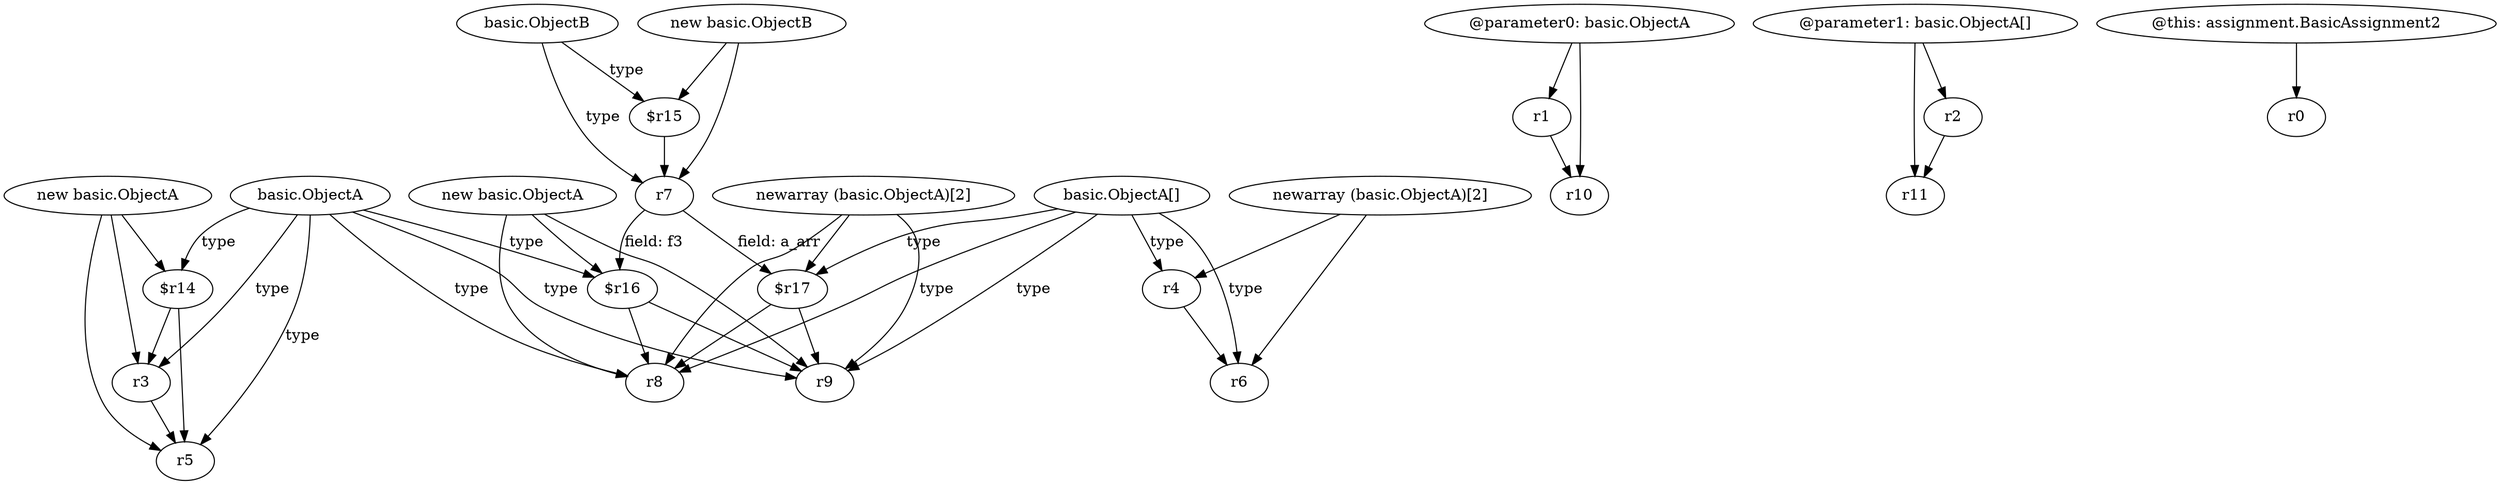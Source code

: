 digraph g {
0[label="new basic.ObjectA"]
1[label="r5"]
0->1[label=""]
2[label="$r14"]
3[label="r3"]
2->3[label=""]
4[label="basic.ObjectA"]
4->1[label="type"]
5[label="r1"]
6[label="r10"]
5->6[label=""]
7[label="@parameter0: basic.ObjectA"]
7->6[label=""]
8[label="$r16"]
4->8[label="type"]
4->3[label="type"]
9[label="@parameter1: basic.ObjectA[]"]
10[label="r11"]
9->10[label=""]
11[label="newarray (basic.ObjectA)[2]"]
12[label="r8"]
11->12[label=""]
2->1[label=""]
13[label="r9"]
4->13[label="type"]
14[label="r4"]
15[label="r6"]
14->15[label=""]
16[label="new basic.ObjectA"]
16->13[label=""]
17[label="r2"]
9->17[label=""]
18[label="basic.ObjectA[]"]
19[label="$r17"]
18->19[label="type"]
19->13[label=""]
16->12[label=""]
16->8[label=""]
20[label="newarray (basic.ObjectA)[2]"]
20->15[label=""]
21[label="basic.ObjectB"]
22[label="$r15"]
21->22[label="type"]
18->14[label="type"]
3->1[label=""]
23[label="new basic.ObjectB"]
24[label="r7"]
23->24[label=""]
4->2[label="type"]
24->8[label="field: f3"]
23->22[label=""]
18->13[label="type"]
8->12[label=""]
19->12[label=""]
18->12[label="type"]
0->3[label=""]
20->14[label=""]
11->19[label=""]
8->13[label=""]
4->12[label="type"]
21->24[label="type"]
25[label="@this: assignment.BasicAssignment2"]
26[label="r0"]
25->26[label=""]
7->5[label=""]
24->19[label="field: a_arr"]
18->15[label="type"]
22->24[label=""]
11->13[label=""]
0->2[label=""]
17->10[label=""]
}